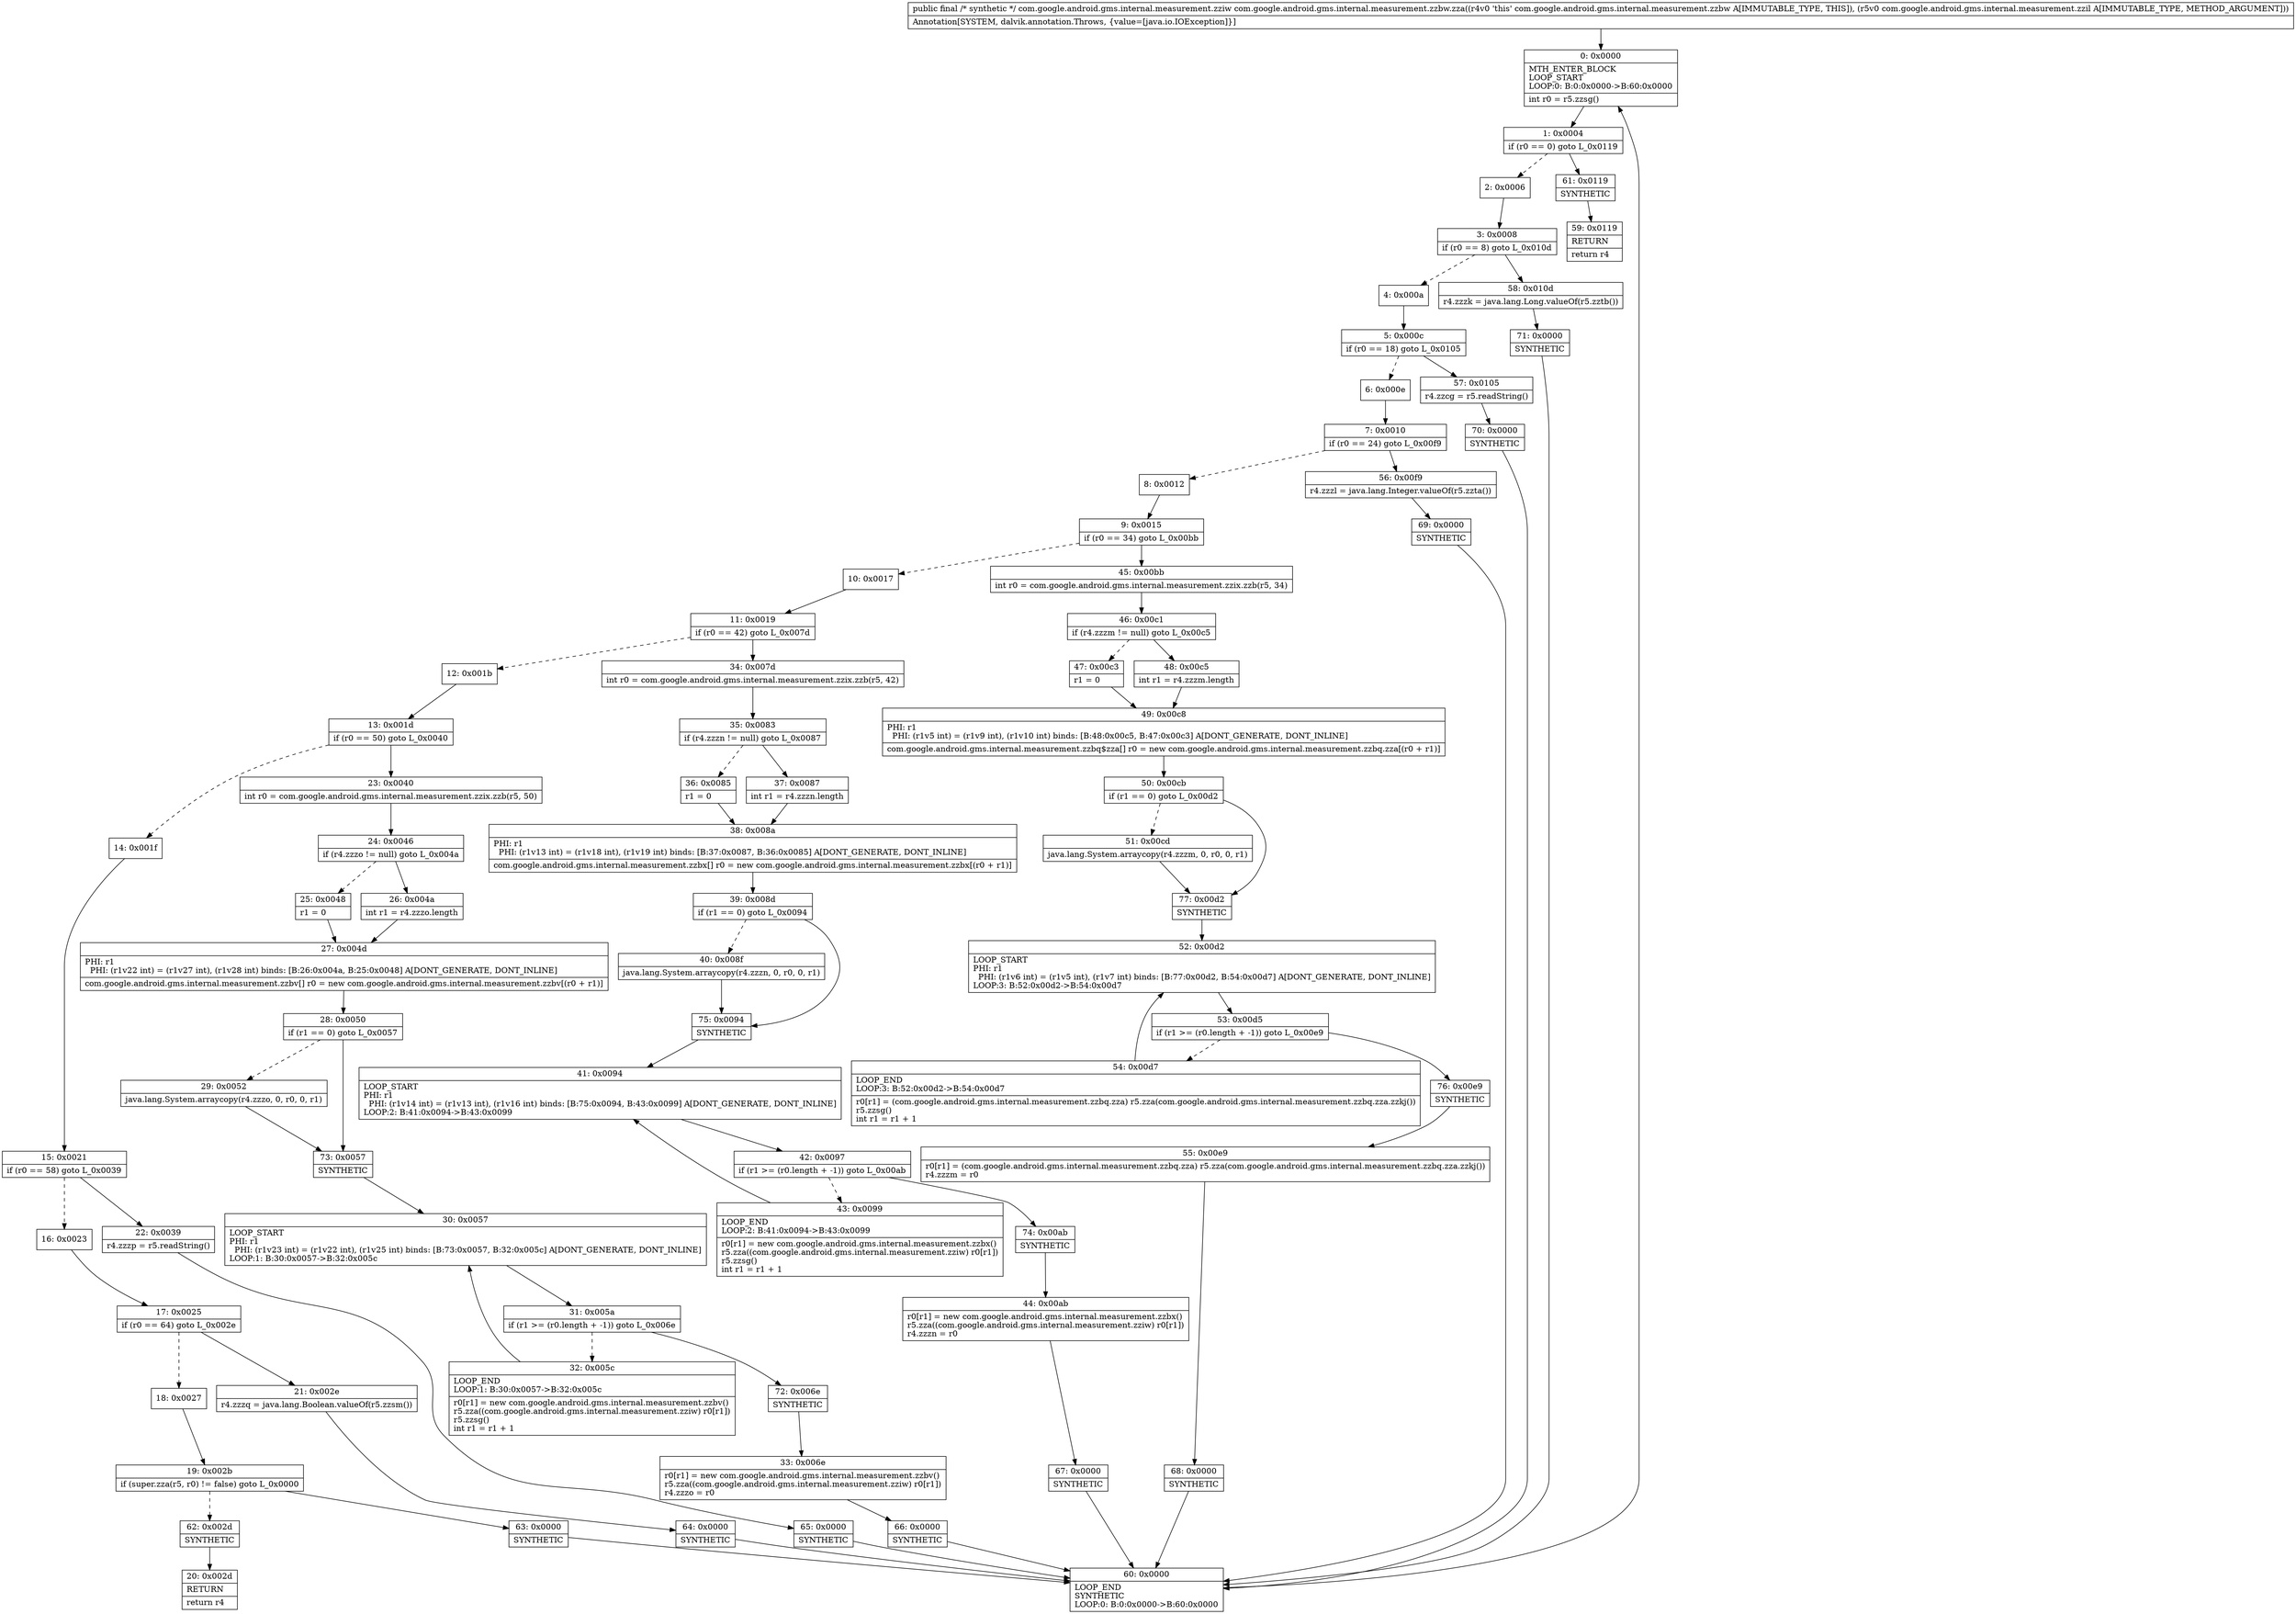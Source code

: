digraph "CFG forcom.google.android.gms.internal.measurement.zzbw.zza(Lcom\/google\/android\/gms\/internal\/measurement\/zzil;)Lcom\/google\/android\/gms\/internal\/measurement\/zziw;" {
Node_0 [shape=record,label="{0\:\ 0x0000|MTH_ENTER_BLOCK\lLOOP_START\lLOOP:0: B:0:0x0000\-\>B:60:0x0000\l|int r0 = r5.zzsg()\l}"];
Node_1 [shape=record,label="{1\:\ 0x0004|if (r0 == 0) goto L_0x0119\l}"];
Node_2 [shape=record,label="{2\:\ 0x0006}"];
Node_3 [shape=record,label="{3\:\ 0x0008|if (r0 == 8) goto L_0x010d\l}"];
Node_4 [shape=record,label="{4\:\ 0x000a}"];
Node_5 [shape=record,label="{5\:\ 0x000c|if (r0 == 18) goto L_0x0105\l}"];
Node_6 [shape=record,label="{6\:\ 0x000e}"];
Node_7 [shape=record,label="{7\:\ 0x0010|if (r0 == 24) goto L_0x00f9\l}"];
Node_8 [shape=record,label="{8\:\ 0x0012}"];
Node_9 [shape=record,label="{9\:\ 0x0015|if (r0 == 34) goto L_0x00bb\l}"];
Node_10 [shape=record,label="{10\:\ 0x0017}"];
Node_11 [shape=record,label="{11\:\ 0x0019|if (r0 == 42) goto L_0x007d\l}"];
Node_12 [shape=record,label="{12\:\ 0x001b}"];
Node_13 [shape=record,label="{13\:\ 0x001d|if (r0 == 50) goto L_0x0040\l}"];
Node_14 [shape=record,label="{14\:\ 0x001f}"];
Node_15 [shape=record,label="{15\:\ 0x0021|if (r0 == 58) goto L_0x0039\l}"];
Node_16 [shape=record,label="{16\:\ 0x0023}"];
Node_17 [shape=record,label="{17\:\ 0x0025|if (r0 == 64) goto L_0x002e\l}"];
Node_18 [shape=record,label="{18\:\ 0x0027}"];
Node_19 [shape=record,label="{19\:\ 0x002b|if (super.zza(r5, r0) != false) goto L_0x0000\l}"];
Node_20 [shape=record,label="{20\:\ 0x002d|RETURN\l|return r4\l}"];
Node_21 [shape=record,label="{21\:\ 0x002e|r4.zzzq = java.lang.Boolean.valueOf(r5.zzsm())\l}"];
Node_22 [shape=record,label="{22\:\ 0x0039|r4.zzzp = r5.readString()\l}"];
Node_23 [shape=record,label="{23\:\ 0x0040|int r0 = com.google.android.gms.internal.measurement.zzix.zzb(r5, 50)\l}"];
Node_24 [shape=record,label="{24\:\ 0x0046|if (r4.zzzo != null) goto L_0x004a\l}"];
Node_25 [shape=record,label="{25\:\ 0x0048|r1 = 0\l}"];
Node_26 [shape=record,label="{26\:\ 0x004a|int r1 = r4.zzzo.length\l}"];
Node_27 [shape=record,label="{27\:\ 0x004d|PHI: r1 \l  PHI: (r1v22 int) = (r1v27 int), (r1v28 int) binds: [B:26:0x004a, B:25:0x0048] A[DONT_GENERATE, DONT_INLINE]\l|com.google.android.gms.internal.measurement.zzbv[] r0 = new com.google.android.gms.internal.measurement.zzbv[(r0 + r1)]\l}"];
Node_28 [shape=record,label="{28\:\ 0x0050|if (r1 == 0) goto L_0x0057\l}"];
Node_29 [shape=record,label="{29\:\ 0x0052|java.lang.System.arraycopy(r4.zzzo, 0, r0, 0, r1)\l}"];
Node_30 [shape=record,label="{30\:\ 0x0057|LOOP_START\lPHI: r1 \l  PHI: (r1v23 int) = (r1v22 int), (r1v25 int) binds: [B:73:0x0057, B:32:0x005c] A[DONT_GENERATE, DONT_INLINE]\lLOOP:1: B:30:0x0057\-\>B:32:0x005c\l}"];
Node_31 [shape=record,label="{31\:\ 0x005a|if (r1 \>= (r0.length + \-1)) goto L_0x006e\l}"];
Node_32 [shape=record,label="{32\:\ 0x005c|LOOP_END\lLOOP:1: B:30:0x0057\-\>B:32:0x005c\l|r0[r1] = new com.google.android.gms.internal.measurement.zzbv()\lr5.zza((com.google.android.gms.internal.measurement.zziw) r0[r1])\lr5.zzsg()\lint r1 = r1 + 1\l}"];
Node_33 [shape=record,label="{33\:\ 0x006e|r0[r1] = new com.google.android.gms.internal.measurement.zzbv()\lr5.zza((com.google.android.gms.internal.measurement.zziw) r0[r1])\lr4.zzzo = r0\l}"];
Node_34 [shape=record,label="{34\:\ 0x007d|int r0 = com.google.android.gms.internal.measurement.zzix.zzb(r5, 42)\l}"];
Node_35 [shape=record,label="{35\:\ 0x0083|if (r4.zzzn != null) goto L_0x0087\l}"];
Node_36 [shape=record,label="{36\:\ 0x0085|r1 = 0\l}"];
Node_37 [shape=record,label="{37\:\ 0x0087|int r1 = r4.zzzn.length\l}"];
Node_38 [shape=record,label="{38\:\ 0x008a|PHI: r1 \l  PHI: (r1v13 int) = (r1v18 int), (r1v19 int) binds: [B:37:0x0087, B:36:0x0085] A[DONT_GENERATE, DONT_INLINE]\l|com.google.android.gms.internal.measurement.zzbx[] r0 = new com.google.android.gms.internal.measurement.zzbx[(r0 + r1)]\l}"];
Node_39 [shape=record,label="{39\:\ 0x008d|if (r1 == 0) goto L_0x0094\l}"];
Node_40 [shape=record,label="{40\:\ 0x008f|java.lang.System.arraycopy(r4.zzzn, 0, r0, 0, r1)\l}"];
Node_41 [shape=record,label="{41\:\ 0x0094|LOOP_START\lPHI: r1 \l  PHI: (r1v14 int) = (r1v13 int), (r1v16 int) binds: [B:75:0x0094, B:43:0x0099] A[DONT_GENERATE, DONT_INLINE]\lLOOP:2: B:41:0x0094\-\>B:43:0x0099\l}"];
Node_42 [shape=record,label="{42\:\ 0x0097|if (r1 \>= (r0.length + \-1)) goto L_0x00ab\l}"];
Node_43 [shape=record,label="{43\:\ 0x0099|LOOP_END\lLOOP:2: B:41:0x0094\-\>B:43:0x0099\l|r0[r1] = new com.google.android.gms.internal.measurement.zzbx()\lr5.zza((com.google.android.gms.internal.measurement.zziw) r0[r1])\lr5.zzsg()\lint r1 = r1 + 1\l}"];
Node_44 [shape=record,label="{44\:\ 0x00ab|r0[r1] = new com.google.android.gms.internal.measurement.zzbx()\lr5.zza((com.google.android.gms.internal.measurement.zziw) r0[r1])\lr4.zzzn = r0\l}"];
Node_45 [shape=record,label="{45\:\ 0x00bb|int r0 = com.google.android.gms.internal.measurement.zzix.zzb(r5, 34)\l}"];
Node_46 [shape=record,label="{46\:\ 0x00c1|if (r4.zzzm != null) goto L_0x00c5\l}"];
Node_47 [shape=record,label="{47\:\ 0x00c3|r1 = 0\l}"];
Node_48 [shape=record,label="{48\:\ 0x00c5|int r1 = r4.zzzm.length\l}"];
Node_49 [shape=record,label="{49\:\ 0x00c8|PHI: r1 \l  PHI: (r1v5 int) = (r1v9 int), (r1v10 int) binds: [B:48:0x00c5, B:47:0x00c3] A[DONT_GENERATE, DONT_INLINE]\l|com.google.android.gms.internal.measurement.zzbq$zza[] r0 = new com.google.android.gms.internal.measurement.zzbq.zza[(r0 + r1)]\l}"];
Node_50 [shape=record,label="{50\:\ 0x00cb|if (r1 == 0) goto L_0x00d2\l}"];
Node_51 [shape=record,label="{51\:\ 0x00cd|java.lang.System.arraycopy(r4.zzzm, 0, r0, 0, r1)\l}"];
Node_52 [shape=record,label="{52\:\ 0x00d2|LOOP_START\lPHI: r1 \l  PHI: (r1v6 int) = (r1v5 int), (r1v7 int) binds: [B:77:0x00d2, B:54:0x00d7] A[DONT_GENERATE, DONT_INLINE]\lLOOP:3: B:52:0x00d2\-\>B:54:0x00d7\l}"];
Node_53 [shape=record,label="{53\:\ 0x00d5|if (r1 \>= (r0.length + \-1)) goto L_0x00e9\l}"];
Node_54 [shape=record,label="{54\:\ 0x00d7|LOOP_END\lLOOP:3: B:52:0x00d2\-\>B:54:0x00d7\l|r0[r1] = (com.google.android.gms.internal.measurement.zzbq.zza) r5.zza(com.google.android.gms.internal.measurement.zzbq.zza.zzkj())\lr5.zzsg()\lint r1 = r1 + 1\l}"];
Node_55 [shape=record,label="{55\:\ 0x00e9|r0[r1] = (com.google.android.gms.internal.measurement.zzbq.zza) r5.zza(com.google.android.gms.internal.measurement.zzbq.zza.zzkj())\lr4.zzzm = r0\l}"];
Node_56 [shape=record,label="{56\:\ 0x00f9|r4.zzzl = java.lang.Integer.valueOf(r5.zzta())\l}"];
Node_57 [shape=record,label="{57\:\ 0x0105|r4.zzcg = r5.readString()\l}"];
Node_58 [shape=record,label="{58\:\ 0x010d|r4.zzzk = java.lang.Long.valueOf(r5.zztb())\l}"];
Node_59 [shape=record,label="{59\:\ 0x0119|RETURN\l|return r4\l}"];
Node_60 [shape=record,label="{60\:\ 0x0000|LOOP_END\lSYNTHETIC\lLOOP:0: B:0:0x0000\-\>B:60:0x0000\l}"];
Node_61 [shape=record,label="{61\:\ 0x0119|SYNTHETIC\l}"];
Node_62 [shape=record,label="{62\:\ 0x002d|SYNTHETIC\l}"];
Node_63 [shape=record,label="{63\:\ 0x0000|SYNTHETIC\l}"];
Node_64 [shape=record,label="{64\:\ 0x0000|SYNTHETIC\l}"];
Node_65 [shape=record,label="{65\:\ 0x0000|SYNTHETIC\l}"];
Node_66 [shape=record,label="{66\:\ 0x0000|SYNTHETIC\l}"];
Node_67 [shape=record,label="{67\:\ 0x0000|SYNTHETIC\l}"];
Node_68 [shape=record,label="{68\:\ 0x0000|SYNTHETIC\l}"];
Node_69 [shape=record,label="{69\:\ 0x0000|SYNTHETIC\l}"];
Node_70 [shape=record,label="{70\:\ 0x0000|SYNTHETIC\l}"];
Node_71 [shape=record,label="{71\:\ 0x0000|SYNTHETIC\l}"];
Node_72 [shape=record,label="{72\:\ 0x006e|SYNTHETIC\l}"];
Node_73 [shape=record,label="{73\:\ 0x0057|SYNTHETIC\l}"];
Node_74 [shape=record,label="{74\:\ 0x00ab|SYNTHETIC\l}"];
Node_75 [shape=record,label="{75\:\ 0x0094|SYNTHETIC\l}"];
Node_76 [shape=record,label="{76\:\ 0x00e9|SYNTHETIC\l}"];
Node_77 [shape=record,label="{77\:\ 0x00d2|SYNTHETIC\l}"];
MethodNode[shape=record,label="{public final \/* synthetic *\/ com.google.android.gms.internal.measurement.zziw com.google.android.gms.internal.measurement.zzbw.zza((r4v0 'this' com.google.android.gms.internal.measurement.zzbw A[IMMUTABLE_TYPE, THIS]), (r5v0 com.google.android.gms.internal.measurement.zzil A[IMMUTABLE_TYPE, METHOD_ARGUMENT]))  | Annotation[SYSTEM, dalvik.annotation.Throws, \{value=[java.io.IOException]\}]\l}"];
MethodNode -> Node_0;
Node_0 -> Node_1;
Node_1 -> Node_2[style=dashed];
Node_1 -> Node_61;
Node_2 -> Node_3;
Node_3 -> Node_4[style=dashed];
Node_3 -> Node_58;
Node_4 -> Node_5;
Node_5 -> Node_6[style=dashed];
Node_5 -> Node_57;
Node_6 -> Node_7;
Node_7 -> Node_8[style=dashed];
Node_7 -> Node_56;
Node_8 -> Node_9;
Node_9 -> Node_10[style=dashed];
Node_9 -> Node_45;
Node_10 -> Node_11;
Node_11 -> Node_12[style=dashed];
Node_11 -> Node_34;
Node_12 -> Node_13;
Node_13 -> Node_14[style=dashed];
Node_13 -> Node_23;
Node_14 -> Node_15;
Node_15 -> Node_16[style=dashed];
Node_15 -> Node_22;
Node_16 -> Node_17;
Node_17 -> Node_18[style=dashed];
Node_17 -> Node_21;
Node_18 -> Node_19;
Node_19 -> Node_62[style=dashed];
Node_19 -> Node_63;
Node_21 -> Node_64;
Node_22 -> Node_65;
Node_23 -> Node_24;
Node_24 -> Node_25[style=dashed];
Node_24 -> Node_26;
Node_25 -> Node_27;
Node_26 -> Node_27;
Node_27 -> Node_28;
Node_28 -> Node_29[style=dashed];
Node_28 -> Node_73;
Node_29 -> Node_73;
Node_30 -> Node_31;
Node_31 -> Node_32[style=dashed];
Node_31 -> Node_72;
Node_32 -> Node_30;
Node_33 -> Node_66;
Node_34 -> Node_35;
Node_35 -> Node_36[style=dashed];
Node_35 -> Node_37;
Node_36 -> Node_38;
Node_37 -> Node_38;
Node_38 -> Node_39;
Node_39 -> Node_40[style=dashed];
Node_39 -> Node_75;
Node_40 -> Node_75;
Node_41 -> Node_42;
Node_42 -> Node_43[style=dashed];
Node_42 -> Node_74;
Node_43 -> Node_41;
Node_44 -> Node_67;
Node_45 -> Node_46;
Node_46 -> Node_47[style=dashed];
Node_46 -> Node_48;
Node_47 -> Node_49;
Node_48 -> Node_49;
Node_49 -> Node_50;
Node_50 -> Node_51[style=dashed];
Node_50 -> Node_77;
Node_51 -> Node_77;
Node_52 -> Node_53;
Node_53 -> Node_54[style=dashed];
Node_53 -> Node_76;
Node_54 -> Node_52;
Node_55 -> Node_68;
Node_56 -> Node_69;
Node_57 -> Node_70;
Node_58 -> Node_71;
Node_60 -> Node_0;
Node_61 -> Node_59;
Node_62 -> Node_20;
Node_63 -> Node_60;
Node_64 -> Node_60;
Node_65 -> Node_60;
Node_66 -> Node_60;
Node_67 -> Node_60;
Node_68 -> Node_60;
Node_69 -> Node_60;
Node_70 -> Node_60;
Node_71 -> Node_60;
Node_72 -> Node_33;
Node_73 -> Node_30;
Node_74 -> Node_44;
Node_75 -> Node_41;
Node_76 -> Node_55;
Node_77 -> Node_52;
}

